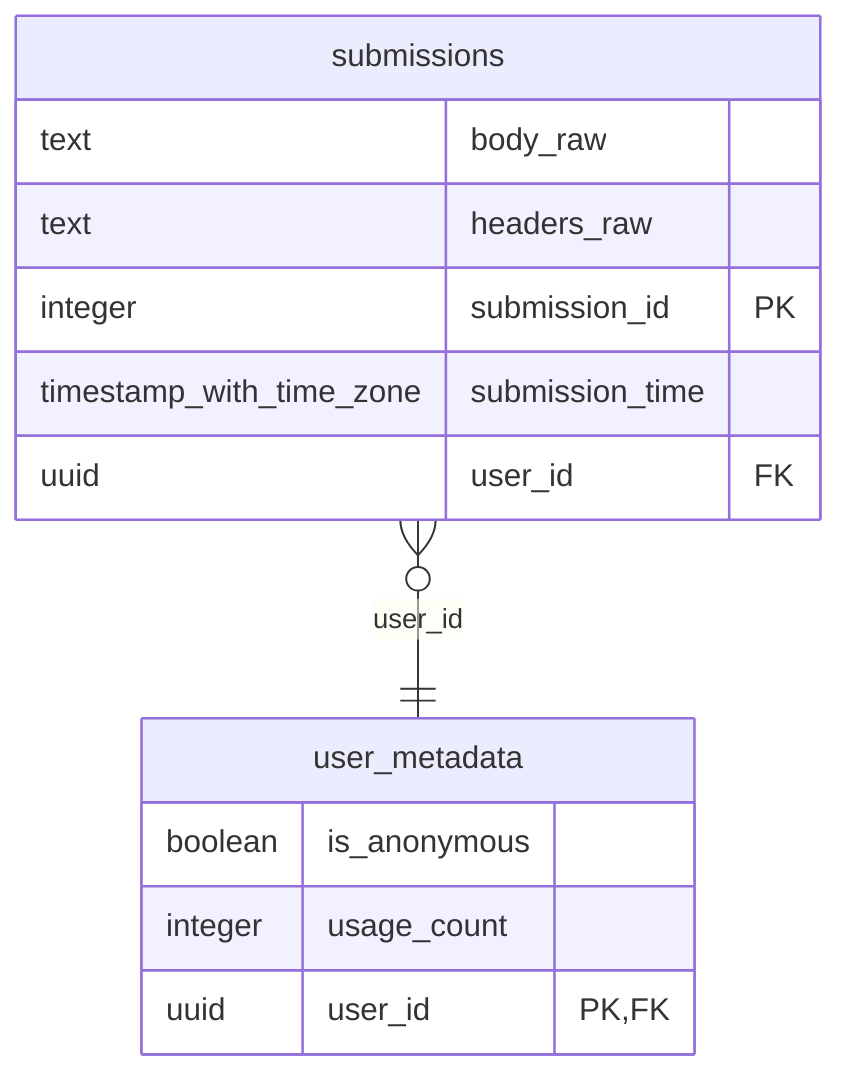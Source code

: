 erDiagram
    submissions {
        text body_raw 
        text headers_raw 
        integer submission_id PK 
        timestamp_with_time_zone submission_time 
        uuid user_id FK 
    }

    user_metadata {
        boolean is_anonymous 
        integer usage_count 
        uuid user_id PK,FK 
    }

    submissions }o--|| user_metadata : "user_id"